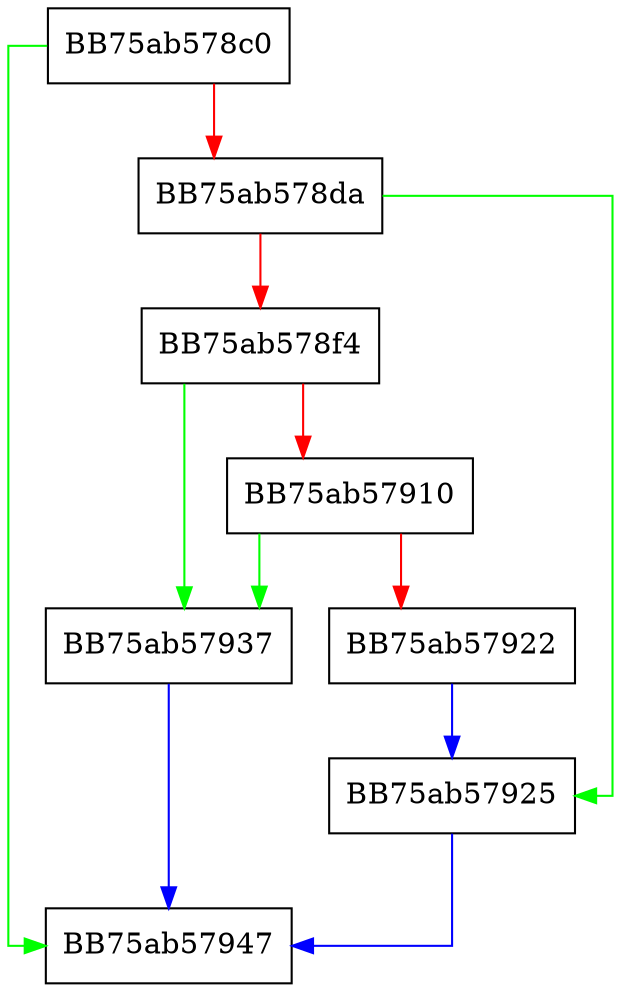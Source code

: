 digraph sqlite3VdbeMemNumerify {
  node [shape="box"];
  graph [splines=ortho];
  BB75ab578c0 -> BB75ab57947 [color="green"];
  BB75ab578c0 -> BB75ab578da [color="red"];
  BB75ab578da -> BB75ab57925 [color="green"];
  BB75ab578da -> BB75ab578f4 [color="red"];
  BB75ab578f4 -> BB75ab57937 [color="green"];
  BB75ab578f4 -> BB75ab57910 [color="red"];
  BB75ab57910 -> BB75ab57937 [color="green"];
  BB75ab57910 -> BB75ab57922 [color="red"];
  BB75ab57922 -> BB75ab57925 [color="blue"];
  BB75ab57925 -> BB75ab57947 [color="blue"];
  BB75ab57937 -> BB75ab57947 [color="blue"];
}